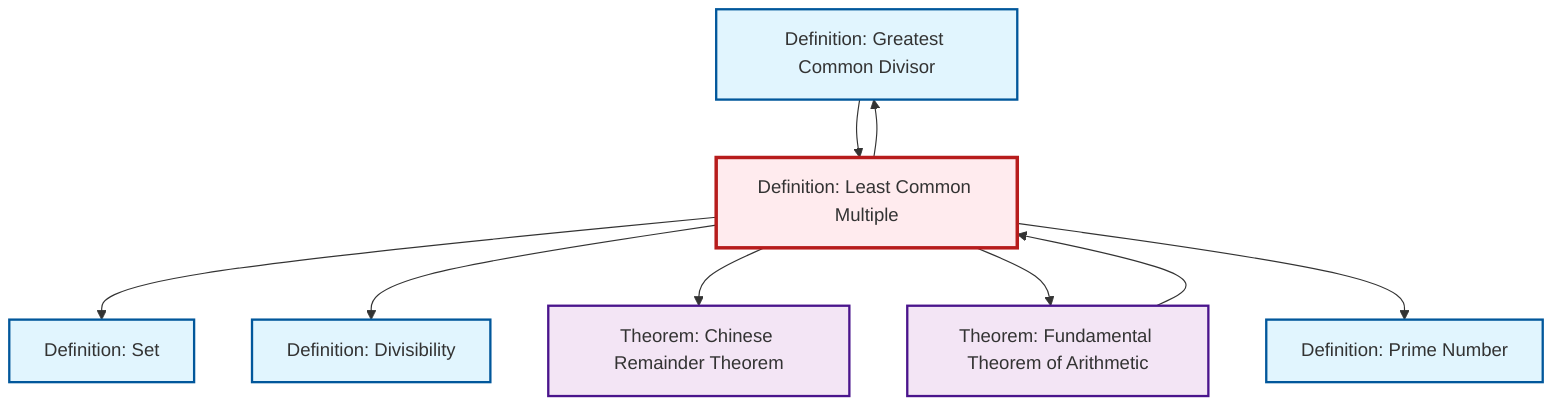 graph TD
    classDef definition fill:#e1f5fe,stroke:#01579b,stroke-width:2px
    classDef theorem fill:#f3e5f5,stroke:#4a148c,stroke-width:2px
    classDef axiom fill:#fff3e0,stroke:#e65100,stroke-width:2px
    classDef example fill:#e8f5e9,stroke:#1b5e20,stroke-width:2px
    classDef current fill:#ffebee,stroke:#b71c1c,stroke-width:3px
    def-set["Definition: Set"]:::definition
    def-gcd["Definition: Greatest Common Divisor"]:::definition
    thm-chinese-remainder["Theorem: Chinese Remainder Theorem"]:::theorem
    def-divisibility["Definition: Divisibility"]:::definition
    def-prime["Definition: Prime Number"]:::definition
    thm-fundamental-arithmetic["Theorem: Fundamental Theorem of Arithmetic"]:::theorem
    def-lcm["Definition: Least Common Multiple"]:::definition
    def-lcm --> def-set
    def-lcm --> def-divisibility
    def-lcm --> thm-chinese-remainder
    def-lcm --> thm-fundamental-arithmetic
    thm-fundamental-arithmetic --> def-lcm
    def-lcm --> def-prime
    def-gcd --> def-lcm
    def-lcm --> def-gcd
    class def-lcm current
